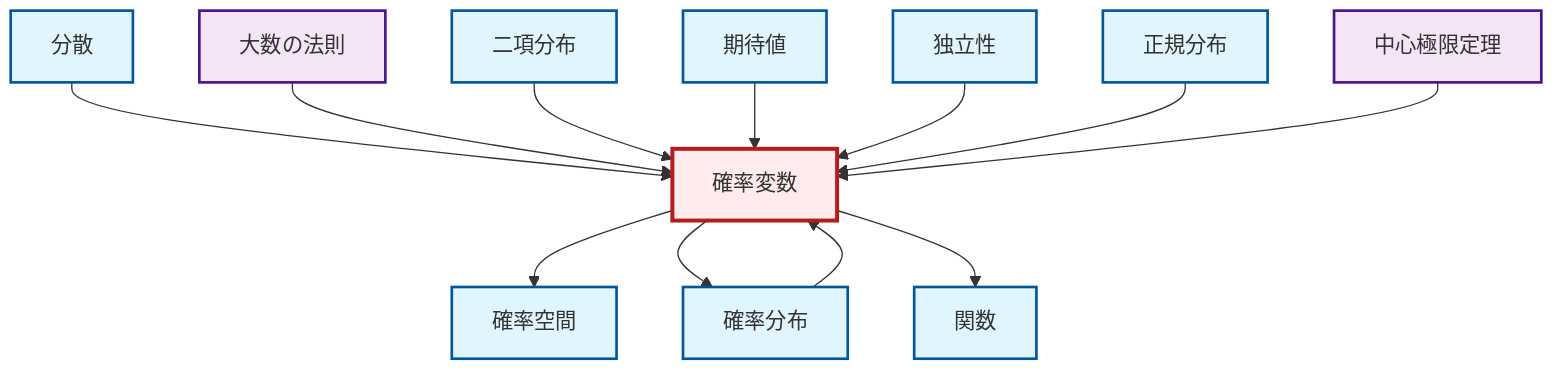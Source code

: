 graph TD
    classDef definition fill:#e1f5fe,stroke:#01579b,stroke-width:2px
    classDef theorem fill:#f3e5f5,stroke:#4a148c,stroke-width:2px
    classDef axiom fill:#fff3e0,stroke:#e65100,stroke-width:2px
    classDef example fill:#e8f5e9,stroke:#1b5e20,stroke-width:2px
    classDef current fill:#ffebee,stroke:#b71c1c,stroke-width:3px
    thm-law-of-large-numbers["大数の法則"]:::theorem
    def-independence["独立性"]:::definition
    def-function["関数"]:::definition
    def-probability-space["確率空間"]:::definition
    def-binomial-distribution["二項分布"]:::definition
    def-expectation["期待値"]:::definition
    def-random-variable["確率変数"]:::definition
    def-normal-distribution["正規分布"]:::definition
    def-variance["分散"]:::definition
    def-probability-distribution["確率分布"]:::definition
    thm-central-limit["中心極限定理"]:::theorem
    def-variance --> def-random-variable
    thm-law-of-large-numbers --> def-random-variable
    def-binomial-distribution --> def-random-variable
    def-expectation --> def-random-variable
    def-random-variable --> def-probability-space
    def-independence --> def-random-variable
    def-probability-distribution --> def-random-variable
    def-normal-distribution --> def-random-variable
    def-random-variable --> def-probability-distribution
    thm-central-limit --> def-random-variable
    def-random-variable --> def-function
    class def-random-variable current